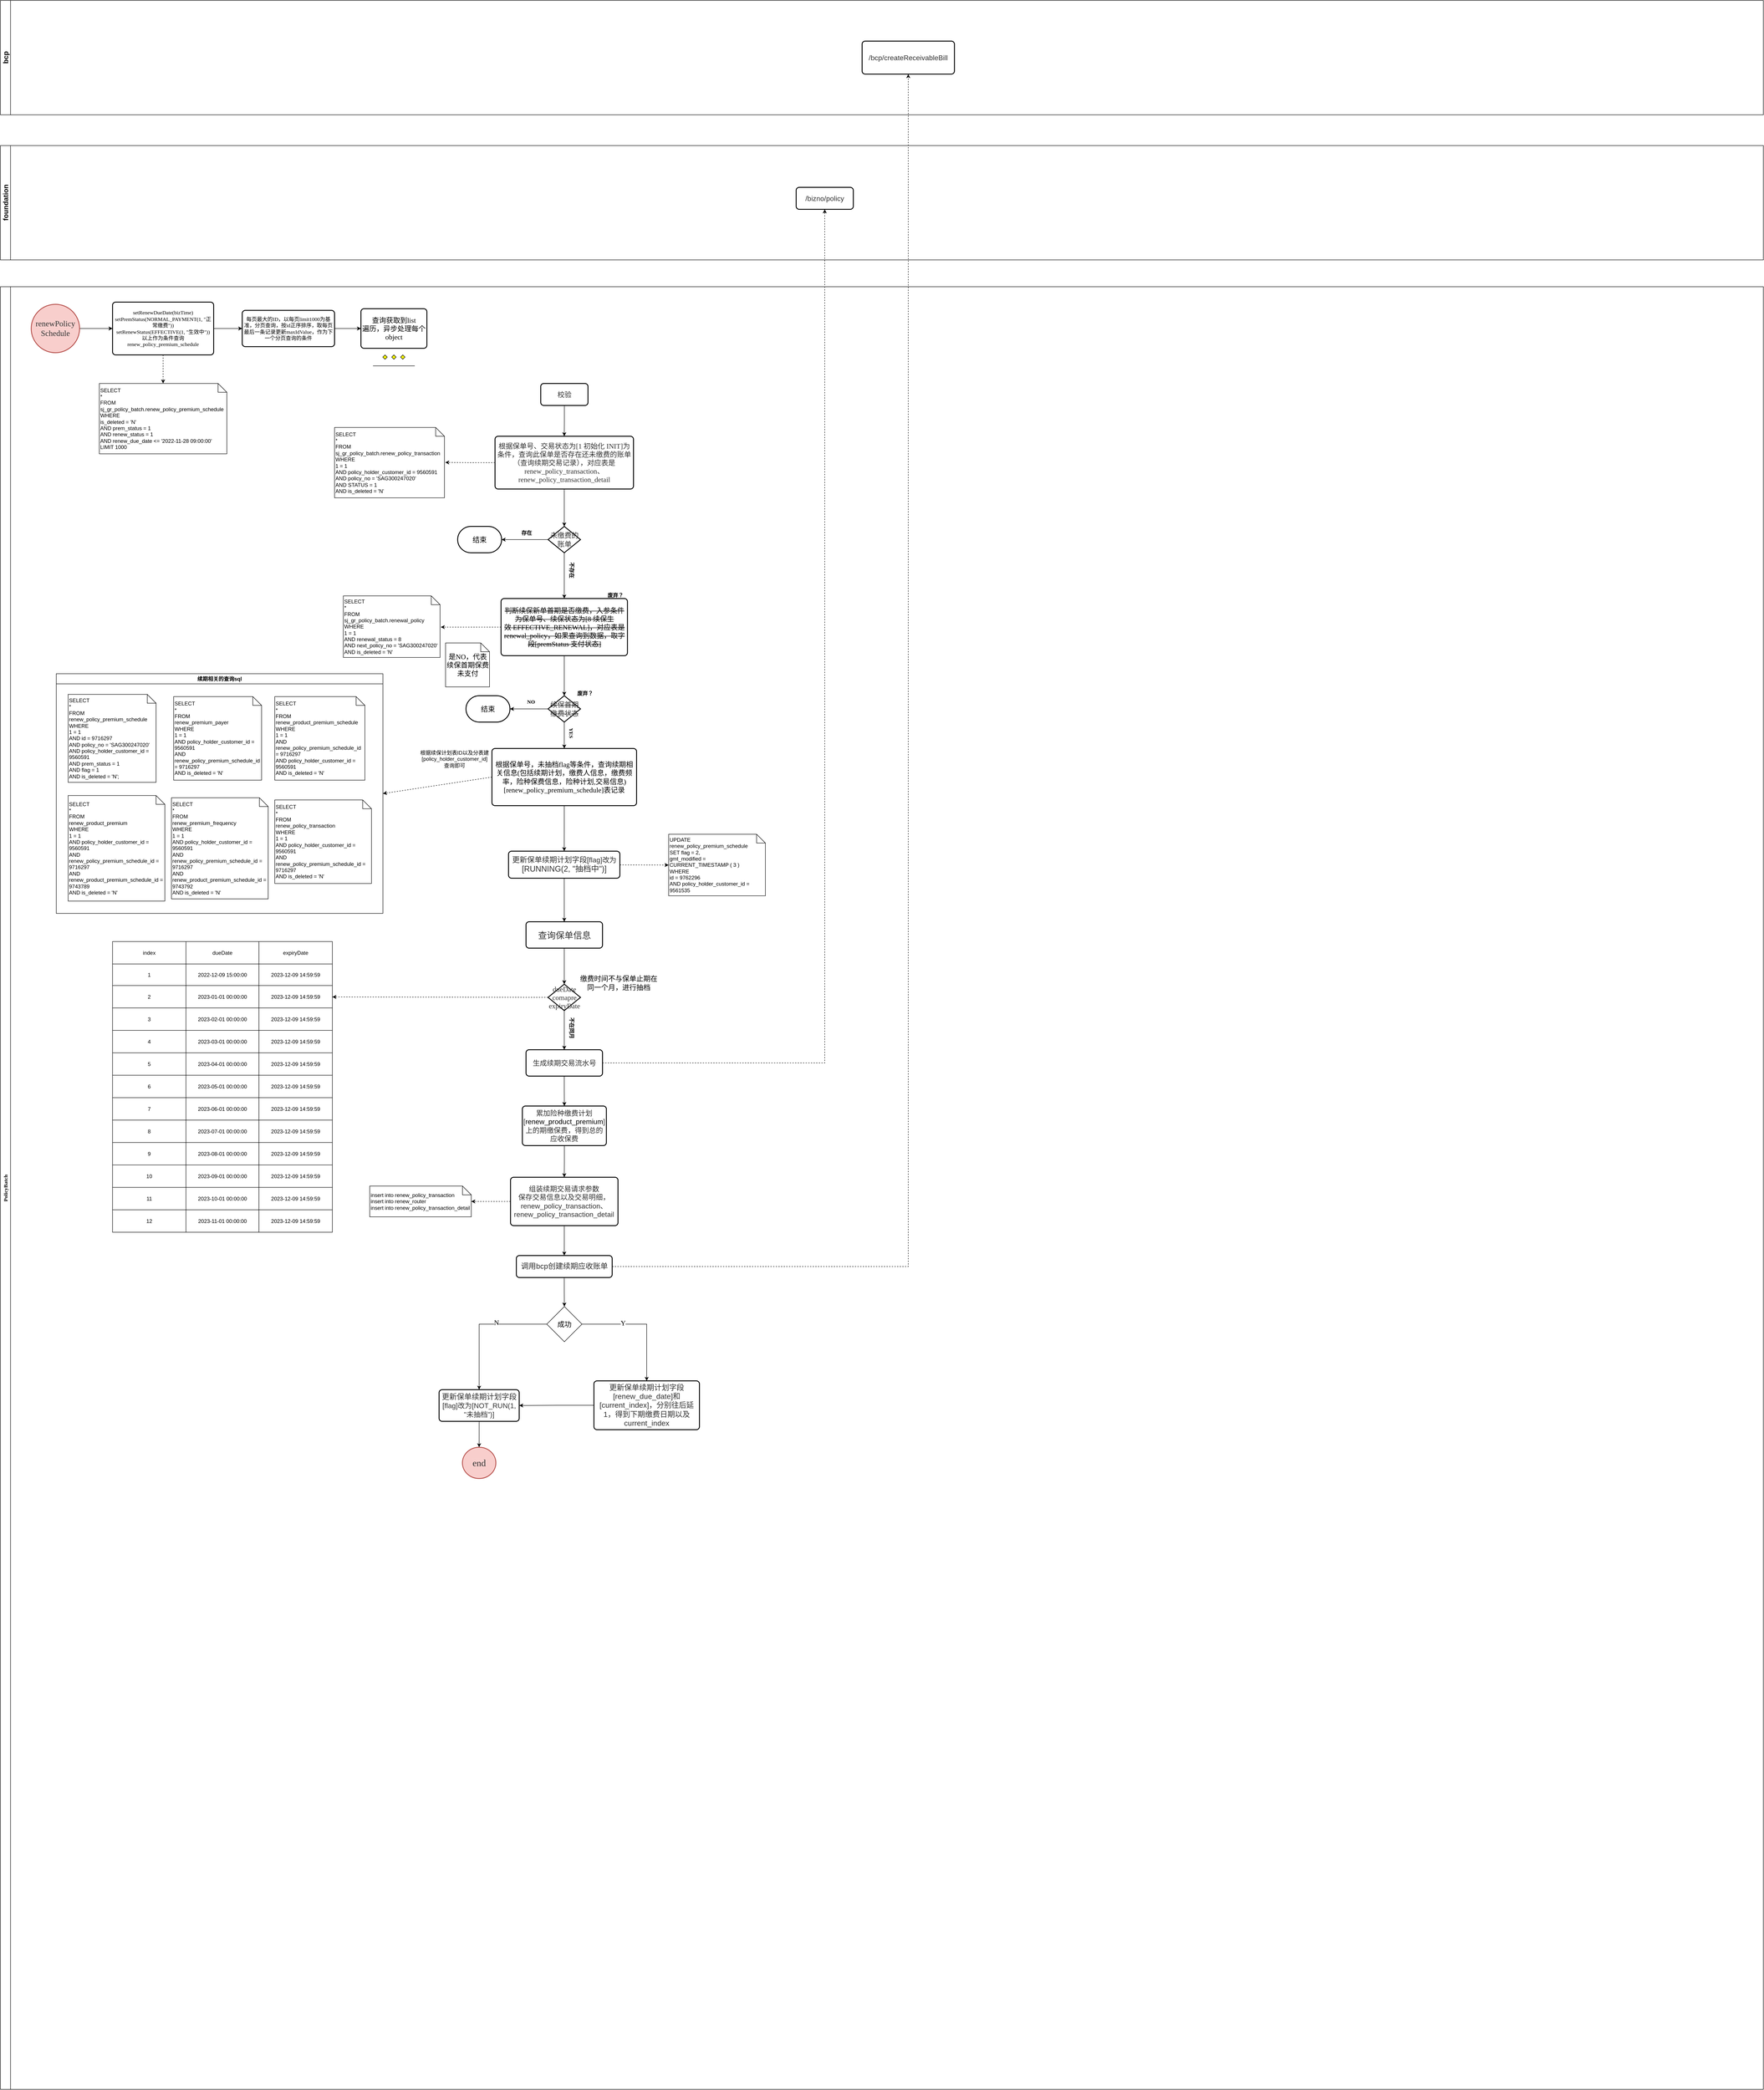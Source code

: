 <mxfile version="20.5.3" type="embed"><diagram name="Page-1" id="c7558073-3199-34d8-9f00-42111426c3f3"><mxGraphModel dx="1033" dy="862" grid="1" gridSize="10" guides="1" tooltips="1" connect="1" arrows="1" fold="1" page="1" pageScale="1" pageWidth="826" pageHeight="1169" background="none" math="0" shadow="0"><root><mxCell id="0"/><mxCell id="1" parent="0"/><UserObject label="PolicyBatch" id="98"><mxCell style="swimlane;horizontal=0;whiteSpace=wrap;html=1;fontFamily=Lucida Console;verticalAlign=middle;" parent="1" vertex="1"><mxGeometry x="10" y="761" width="4010" height="4099" as="geometry"/></mxCell></UserObject><mxCell id="107" style="edgeStyle=orthogonalEdgeStyle;rounded=0;orthogonalLoop=1;jettySize=auto;html=1;exitX=1;exitY=0.5;exitDx=0;exitDy=0;exitPerimeter=0;fontFamily=Lucida Console;" parent="98" source="103" target="104" edge="1"><mxGeometry relative="1" as="geometry"/></mxCell><mxCell id="103" value="&lt;span style=&quot;color: rgb(50, 50, 50); font-size: 18px; background-color: rgba(255, 255, 255, 0.01);&quot;&gt;renewPolicy&lt;br&gt;Schedule&lt;/span&gt;" style="strokeWidth=2;html=1;shape=mxgraph.flowchart.start_2;whiteSpace=wrap;fillColor=#f8cecc;strokeColor=#b85450;fontFamily=Lucida Console;" parent="98" vertex="1"><mxGeometry x="70" y="40" width="110" height="110" as="geometry"/></mxCell><mxCell id="109" style="edgeStyle=orthogonalEdgeStyle;rounded=0;orthogonalLoop=1;jettySize=auto;html=1;exitX=1;exitY=0.5;exitDx=0;exitDy=0;entryX=0;entryY=0.5;entryDx=0;entryDy=0;fontFamily=Lucida Console;" parent="98" source="104" target="108" edge="1"><mxGeometry relative="1" as="geometry"/></mxCell><mxCell id="133" style="edgeStyle=orthogonalEdgeStyle;rounded=0;orthogonalLoop=1;jettySize=auto;html=1;exitX=0.5;exitY=1;exitDx=0;exitDy=0;entryX=0.5;entryY=0;entryDx=0;entryDy=0;entryPerimeter=0;dashed=1;" parent="98" source="104" target="131" edge="1"><mxGeometry relative="1" as="geometry"/></mxCell><mxCell id="104" value="&lt;div class=&quot;mind-clipboard&quot;&gt;setRenewDueDate(bizTime)&lt;div&gt;setPremStatus(NORMAL_PAYMENT(1, &quot;正常缴费&quot;))&lt;br&gt;&lt;/div&gt;&lt;div&gt;setRenewStatus(EFFECTIVE(1, &quot;生效中&quot;))&lt;br&gt;&lt;/div&gt;&lt;div&gt;以上作为条件查询&lt;/div&gt;&lt;div&gt;renew_policy_premium_schedule&lt;/div&gt;&lt;/div&gt;" style="rounded=1;whiteSpace=wrap;html=1;absoluteArcSize=1;arcSize=14;strokeWidth=2;fontFamily=Lucida Console;" parent="98" vertex="1"><mxGeometry x="255" y="35" width="230" height="120" as="geometry"/></mxCell><mxCell id="111" style="edgeStyle=orthogonalEdgeStyle;rounded=0;orthogonalLoop=1;jettySize=auto;html=1;exitX=1;exitY=0.5;exitDx=0;exitDy=0;entryX=0;entryY=0.5;entryDx=0;entryDy=0;fontFamily=Lucida Console;" parent="98" source="108" target="110" edge="1"><mxGeometry relative="1" as="geometry"/></mxCell><mxCell id="108" value="&lt;div class=&quot;mind-clipboard&quot;&gt;&lt;div class=&quot;mind-clipboard&quot;&gt;每页最大的ID，以每页limit1000为基准，分页查询，按id正序排序，取每页最后一条记录更新maxIdValue，作为下一个分页查询的条件&lt;br&gt;&lt;/div&gt;&lt;/div&gt;" style="rounded=1;whiteSpace=wrap;html=1;absoluteArcSize=1;arcSize=14;strokeWidth=2;fontFamily=Lucida Console;" parent="98" vertex="1"><mxGeometry x="550" y="53.75" width="210" height="82.5" as="geometry"/></mxCell><mxCell id="110" value="&lt;div class=&quot;mind-clipboard&quot; style=&quot;font-size: 16px;&quot;&gt;查询获取到list&lt;div style=&quot;font-size: 16px;&quot;&gt;遍历，异步处理每个object&lt;/div&gt;&lt;/div&gt;" style="rounded=1;whiteSpace=wrap;html=1;absoluteArcSize=1;arcSize=14;strokeWidth=2;fontFamily=Lucida Console;fontSize=16;" parent="98" vertex="1"><mxGeometry x="820" y="50" width="150" height="90" as="geometry"/></mxCell><mxCell id="112" value="" style="verticalLabelPosition=bottom;verticalAlign=top;html=1;shape=mxgraph.flowchart.parallel_mode;pointerEvents=1;fontFamily=Lucida Console;" parent="98" vertex="1"><mxGeometry x="847.5" y="140" width="95" height="40" as="geometry"/></mxCell><mxCell id="233" style="edgeStyle=orthogonalEdgeStyle;rounded=0;orthogonalLoop=1;jettySize=auto;html=1;" parent="98" source="114" target="115" edge="1"><mxGeometry relative="1" as="geometry"/></mxCell><mxCell id="114" value="&lt;font color=&quot;#323232&quot;&gt;&lt;span style=&quot;font-size: 16px; background-color: rgba(255, 255, 255, 0.01);&quot;&gt;校验&lt;/span&gt;&lt;/font&gt;" style="rounded=1;whiteSpace=wrap;html=1;absoluteArcSize=1;arcSize=14;strokeWidth=2;fontFamily=Lucida Console;" parent="98" vertex="1"><mxGeometry x="1229" y="220" width="107.5" height="50" as="geometry"/></mxCell><mxCell id="122" style="edgeStyle=orthogonalEdgeStyle;rounded=0;orthogonalLoop=1;jettySize=auto;html=1;exitX=0.5;exitY=1;exitDx=0;exitDy=0;entryX=0.5;entryY=0;entryDx=0;entryDy=0;entryPerimeter=0;fontFamily=Lucida Console;" parent="98" source="115" target="117" edge="1"><mxGeometry relative="1" as="geometry"/></mxCell><mxCell id="136" style="edgeStyle=orthogonalEdgeStyle;rounded=0;orthogonalLoop=1;jettySize=auto;html=1;dashed=1;entryX=1.007;entryY=0.497;entryDx=0;entryDy=0;entryPerimeter=0;" parent="98" source="115" target="134" edge="1"><mxGeometry relative="1" as="geometry"><mxPoint x="1020" y="400" as="targetPoint"/></mxGeometry></mxCell><mxCell id="115" value="&lt;span style=&quot;color: rgb(50, 50, 50); font-size: 16px; background-color: rgba(255, 255, 255, 0.01);&quot;&gt;根据保单号、交易状态为[1 初始化 INIT]为&lt;/span&gt;&lt;span style=&quot;color: rgb(50, 50, 50); font-size: 16px; background-color: rgba(255, 255, 255, 0.01);&quot;&gt;条件&lt;/span&gt;&lt;span style=&quot;color: rgb(50, 50, 50); font-size: 16px; background-color: rgba(255, 255, 255, 0.01);&quot;&gt;，查询此保单是否存在还未缴费的账单（查询续期交易记录），对应表是renew_policy_transaction、renew_policy_transaction_detail&lt;/span&gt;" style="rounded=1;whiteSpace=wrap;html=1;absoluteArcSize=1;arcSize=14;strokeWidth=2;fontFamily=Lucida Console;" parent="98" vertex="1"><mxGeometry x="1125" y="340" width="315" height="120" as="geometry"/></mxCell><object label="" placeholders="1" id="125"><mxCell style="edgeStyle=orthogonalEdgeStyle;rounded=0;orthogonalLoop=1;jettySize=auto;html=1;entryX=1;entryY=0.5;entryDx=0;entryDy=0;entryPerimeter=0;fontFamily=Lucida Console;" parent="98" source="117" target="124" edge="1"><mxGeometry relative="1" as="geometry"/></mxCell></object><mxCell id="129" style="edgeStyle=orthogonalEdgeStyle;rounded=0;orthogonalLoop=1;jettySize=auto;html=1;exitX=0.5;exitY=1;exitDx=0;exitDy=0;exitPerimeter=0;entryX=0.5;entryY=0;entryDx=0;entryDy=0;" parent="98" source="117" target="127" edge="1"><mxGeometry relative="1" as="geometry"/></mxCell><mxCell id="117" value="&lt;span style=&quot;color: rgb(50, 50, 50); font-size: 16px; background-color: rgba(255, 255, 255, 0.01);&quot;&gt;未缴费的账单&lt;/span&gt;" style="strokeWidth=2;html=1;shape=mxgraph.flowchart.decision;whiteSpace=wrap;fontFamily=Lucida Console;" parent="98" vertex="1"><mxGeometry x="1245.63" y="545" width="73.75" height="60" as="geometry"/></mxCell><mxCell id="124" value="&lt;font style=&quot;font-size: 16px;&quot;&gt;结束&lt;/font&gt;" style="strokeWidth=2;html=1;shape=mxgraph.flowchart.terminator;whiteSpace=wrap;fontFamily=Lucida Console;" parent="98" vertex="1"><mxGeometry x="1040" y="545" width="100" height="60" as="geometry"/></mxCell><mxCell id="126" value="存在" style="text;html=1;strokeColor=none;fillColor=none;align=center;verticalAlign=middle;whiteSpace=wrap;rounded=0;fontFamily=Lucida Console;fontStyle=1" parent="98" vertex="1"><mxGeometry x="1167" y="545" width="60" height="30" as="geometry"/></mxCell><mxCell id="138" style="edgeStyle=orthogonalEdgeStyle;rounded=0;orthogonalLoop=1;jettySize=auto;html=1;entryX=1.007;entryY=0.507;entryDx=0;entryDy=0;entryPerimeter=0;dashed=1;" parent="98" source="127" target="137" edge="1"><mxGeometry relative="1" as="geometry"/></mxCell><mxCell id="140" style="edgeStyle=orthogonalEdgeStyle;rounded=0;orthogonalLoop=1;jettySize=auto;html=1;exitX=0.5;exitY=1;exitDx=0;exitDy=0;entryX=0.5;entryY=0;entryDx=0;entryDy=0;entryPerimeter=0;" parent="98" source="127" target="139" edge="1"><mxGeometry relative="1" as="geometry"/></mxCell><mxCell id="127" value="&lt;div style=&quot;font-size: 16px;&quot; class=&quot;mind-clipboard&quot;&gt;&lt;strike&gt;判断续保新单首期是否缴费，入参条件为保单号、续保状态为[8 续保生效&lt;span style=&quot;font-size: inherit;&quot;&gt;&amp;nbsp;EFFECTIVE_RENEWAL]，对应表是&lt;/span&gt;renewal_policy，如果查询到数据，取字段[premStatus 支付状态]&lt;/strike&gt;&lt;/div&gt;" style="rounded=1;whiteSpace=wrap;html=1;absoluteArcSize=1;arcSize=14;strokeWidth=2;fontFamily=Lucida Console;" parent="98" vertex="1"><mxGeometry x="1138.75" y="709" width="287.5" height="130" as="geometry"/></mxCell><mxCell id="130" value="不存在" style="text;html=1;strokeColor=none;fillColor=none;align=center;verticalAlign=middle;whiteSpace=wrap;rounded=0;fontFamily=Lucida Console;rotation=90;fontStyle=1" parent="98" vertex="1"><mxGeometry x="1269" y="630" width="60" height="30" as="geometry"/></mxCell><mxCell id="131" value="&lt;div&gt;SELECT&lt;/div&gt;&lt;div&gt;&lt;span style=&quot;&quot;&gt;&#9;&lt;/span&gt;*&amp;nbsp;&lt;/div&gt;&lt;div&gt;FROM&lt;/div&gt;&lt;div&gt;&lt;span style=&quot;&quot;&gt;&#9;&lt;/span&gt;sj_gr_policy_batch.renew_policy_premium_schedule&amp;nbsp;&lt;/div&gt;&lt;div&gt;WHERE&lt;/div&gt;&lt;div&gt;&lt;span style=&quot;&quot;&gt;&#9;&lt;/span&gt;is_deleted = 'N'&amp;nbsp;&lt;/div&gt;&lt;div&gt;&lt;span style=&quot;&quot;&gt;&#9;&lt;/span&gt;AND prem_status = 1&amp;nbsp;&lt;/div&gt;&lt;div&gt;&lt;span style=&quot;&quot;&gt;&#9;&lt;/span&gt;AND renew_status = 1&amp;nbsp;&lt;/div&gt;&lt;div&gt;&lt;span style=&quot;&quot;&gt;&#9;&lt;/span&gt;AND renew_due_date &amp;lt;= '2022-11-28 09:00:00'&amp;nbsp;&lt;/div&gt;&lt;div&gt;&lt;span style=&quot;&quot;&gt;&#9;&lt;/span&gt;LIMIT 1000&lt;/div&gt;" style="shape=note;size=20;whiteSpace=wrap;html=1;align=left;verticalAlign=middle;" parent="98" vertex="1"><mxGeometry x="225" y="220" width="290" height="160" as="geometry"/></mxCell><mxCell id="134" value="&lt;div&gt;SELECT&lt;/div&gt;&lt;div&gt;&lt;span style=&quot;&quot;&gt;&#9;&lt;/span&gt;*&amp;nbsp;&lt;/div&gt;&lt;div&gt;FROM&lt;/div&gt;&lt;div&gt;&lt;span style=&quot;&quot;&gt;&#9;&lt;/span&gt;sj_gr_policy_batch.renew_policy_transaction&amp;nbsp;&lt;/div&gt;&lt;div&gt;WHERE&lt;/div&gt;&lt;div&gt;&lt;span style=&quot;&quot;&gt;&#9;&lt;/span&gt;1 = 1&amp;nbsp;&lt;/div&gt;&lt;div&gt;&lt;span style=&quot;&quot;&gt;&#9;&lt;/span&gt;AND policy_holder_customer_id = 9560591&amp;nbsp;&lt;/div&gt;&lt;div&gt;&lt;span style=&quot;&quot;&gt;&#9;&lt;/span&gt;AND policy_no = 'SAG300247020'&amp;nbsp;&lt;/div&gt;&lt;div&gt;&lt;span style=&quot;&quot;&gt;&#9;&lt;/span&gt;AND STATUS = 1&amp;nbsp;&lt;/div&gt;&lt;div&gt;&lt;span style=&quot;&quot;&gt;&#9;&lt;/span&gt;AND is_deleted = 'N'&lt;/div&gt;" style="shape=note;size=20;whiteSpace=wrap;html=1;align=left;verticalAlign=middle;" parent="98" vertex="1"><mxGeometry x="760" y="320" width="250" height="160" as="geometry"/></mxCell><mxCell id="137" value="&lt;div&gt;SELECT&lt;/div&gt;&lt;div&gt;&lt;span style=&quot;&quot;&gt;&#9;&lt;/span&gt;*&amp;nbsp;&lt;/div&gt;&lt;div&gt;FROM&lt;/div&gt;&lt;div&gt;&lt;span style=&quot;&quot;&gt;&#9;&lt;/span&gt;sj_gr_policy_batch.renewal_policy&amp;nbsp;&lt;/div&gt;&lt;div&gt;WHERE&lt;/div&gt;&lt;div&gt;&lt;span style=&quot;&quot;&gt;&#9;&lt;/span&gt;1 = 1&amp;nbsp;&lt;/div&gt;&lt;div&gt;&lt;span style=&quot;&quot;&gt;&#9;&lt;/span&gt;AND renewal_status = 8&amp;nbsp;&lt;/div&gt;&lt;div&gt;&lt;span style=&quot;&quot;&gt;&#9;&lt;/span&gt;AND next_policy_no = 'SAG300247020'&amp;nbsp;&lt;/div&gt;&lt;div&gt;&lt;span style=&quot;&quot;&gt;&#9;&lt;/span&gt;AND is_deleted = 'N'&lt;/div&gt;" style="shape=note;size=20;whiteSpace=wrap;html=1;align=left;verticalAlign=middle;" parent="98" vertex="1"><mxGeometry x="780" y="703" width="220" height="140" as="geometry"/></mxCell><mxCell id="142" style="edgeStyle=orthogonalEdgeStyle;rounded=0;orthogonalLoop=1;jettySize=auto;html=1;exitX=0;exitY=0.5;exitDx=0;exitDy=0;exitPerimeter=0;entryX=1;entryY=0.5;entryDx=0;entryDy=0;entryPerimeter=0;" parent="98" source="139" target="141" edge="1"><mxGeometry relative="1" as="geometry"/></mxCell><mxCell id="147" style="edgeStyle=orthogonalEdgeStyle;rounded=0;orthogonalLoop=1;jettySize=auto;html=1;fontSize=16;" parent="98" source="139" target="146" edge="1"><mxGeometry relative="1" as="geometry"/></mxCell><mxCell id="139" value="&lt;span style=&quot;color: rgb(50, 50, 50); font-size: 16px; background-color: rgba(255, 255, 255, 0.01);&quot;&gt;&lt;strike&gt;续保首期缴费状态&lt;/strike&gt;&lt;/span&gt;" style="strokeWidth=2;html=1;shape=mxgraph.flowchart.decision;whiteSpace=wrap;fontFamily=Lucida Console;" parent="98" vertex="1"><mxGeometry x="1245.62" y="930" width="73.75" height="60" as="geometry"/></mxCell><mxCell id="141" value="结束" style="strokeWidth=2;html=1;shape=mxgraph.flowchart.terminator;whiteSpace=wrap;fontFamily=Lucida Console;fontSize=16;" parent="98" vertex="1"><mxGeometry x="1059" y="930" width="100" height="60" as="geometry"/></mxCell><mxCell id="143" value="NO" style="text;html=1;strokeColor=none;fillColor=none;align=center;verticalAlign=middle;whiteSpace=wrap;rounded=0;fontFamily=Lucida Console;fontStyle=1" parent="98" vertex="1"><mxGeometry x="1177" y="929" width="60" height="30" as="geometry"/></mxCell><mxCell id="145" value="&lt;span style=&quot;font-family: &amp;quot;Lucida Console&amp;quot;;&quot;&gt;是NO，代表续保首期保费未支付&lt;/span&gt;" style="shape=note;size=20;whiteSpace=wrap;html=1;fontSize=16;" parent="98" vertex="1"><mxGeometry x="1012.5" y="810" width="100" height="100" as="geometry"/></mxCell><mxCell id="150" style="edgeStyle=orthogonalEdgeStyle;rounded=0;orthogonalLoop=1;jettySize=auto;html=1;entryX=0.5;entryY=0;entryDx=0;entryDy=0;fontSize=16;" parent="98" source="146" target="149" edge="1"><mxGeometry relative="1" as="geometry"/></mxCell><mxCell id="203" style="edgeStyle=none;rounded=0;orthogonalLoop=1;jettySize=auto;html=1;entryX=1;entryY=0.5;entryDx=0;entryDy=0;dashed=1;exitX=0;exitY=0.5;exitDx=0;exitDy=0;" parent="98" source="146" target="201" edge="1"><mxGeometry relative="1" as="geometry"/></mxCell><mxCell id="146" value="&lt;div style=&quot;font-size: 16px;&quot; class=&quot;mind-clipboard&quot;&gt;&lt;div class=&quot;mind-clipboard&quot;&gt;根据保单号，未抽档flag等条件，查询续期相关信息(包括续期计划，缴费人信息，缴费频率，险种保费信息，险种计划,交易信息)[renew_policy_premium_schedule]表记录&lt;/div&gt;&lt;/div&gt;" style="rounded=1;whiteSpace=wrap;html=1;absoluteArcSize=1;arcSize=14;strokeWidth=2;fontFamily=Lucida Console;" parent="98" vertex="1"><mxGeometry x="1118.01" y="1050" width="328.99" height="130" as="geometry"/></mxCell><mxCell id="148" value="YES" style="text;html=1;strokeColor=none;fillColor=none;align=center;verticalAlign=middle;whiteSpace=wrap;rounded=0;fontFamily=Lucida Console;rotation=90;fontStyle=1" parent="98" vertex="1"><mxGeometry x="1268" y="1000" width="60" height="30" as="geometry"/></mxCell><mxCell id="205" style="edgeStyle=none;rounded=0;orthogonalLoop=1;jettySize=auto;html=1;entryX=0;entryY=0.5;entryDx=0;entryDy=0;entryPerimeter=0;dashed=1;" parent="98" source="149" target="204" edge="1"><mxGeometry relative="1" as="geometry"/></mxCell><mxCell id="207" style="edgeStyle=none;rounded=0;orthogonalLoop=1;jettySize=auto;html=1;entryX=0.5;entryY=0;entryDx=0;entryDy=0;" parent="98" source="149" target="206" edge="1"><mxGeometry relative="1" as="geometry"/></mxCell><mxCell id="149" value="&lt;div style=&quot;&quot; class=&quot;mind-clipboard&quot;&gt;&lt;div style=&quot;&quot; class=&quot;mind-clipboard&quot;&gt;&lt;div style=&quot;&quot;&gt;&lt;span style=&quot;background-color: rgba(255, 255, 255, 0.01);&quot;&gt;&lt;font face=&quot;Arial&quot; color=&quot;#323232&quot;&gt;&lt;span style=&quot;font-size: 17px;&quot;&gt;更新保单续期计划字段[&lt;/span&gt;&lt;/font&gt;&lt;/span&gt;&lt;span style=&quot;font-size: 16px; color: rgb(50, 50, 50); font-family: Arial; background-color: rgba(255, 255, 255, 0.01);&quot;&gt;flag]改为&lt;/span&gt;&lt;span style=&quot;background-color: initial; font-size: 18px;&quot;&gt;&lt;font face=&quot;Arial&quot; color=&quot;#323232&quot;&gt;[&lt;/font&gt;&lt;/span&gt;&lt;span style=&quot;background-color: initial; font-size: 18px;&quot;&gt;&lt;font face=&quot;Arial&quot; color=&quot;#323232&quot;&gt;RUNNING(2, &quot;抽档中&quot;)&lt;/font&gt;&lt;/span&gt;&lt;span style=&quot;color: rgb(50, 50, 50); font-family: Arial; background-color: initial; font-size: 18px;&quot;&gt;]&lt;/span&gt;&lt;/div&gt;&lt;/div&gt;&lt;/div&gt;" style="rounded=1;whiteSpace=wrap;html=1;absoluteArcSize=1;arcSize=14;strokeWidth=2;fontFamily=Lucida Console;" parent="98" vertex="1"><mxGeometry x="1155.75" y="1283.5" width="253.25" height="61.5" as="geometry"/></mxCell><mxCell id="151" value="&lt;div style=&quot;font-size: 12px;&quot;&gt;&lt;font style=&quot;font-size: 12px;&quot;&gt;SELECT&lt;/font&gt;&lt;/div&gt;&lt;div style=&quot;font-size: 12px;&quot;&gt;&lt;font style=&quot;font-size: 12px;&quot;&gt;&lt;span style=&quot;font-size: 12px;&quot;&gt;&#9;&lt;/span&gt;*&amp;nbsp;&lt;/font&gt;&lt;/div&gt;&lt;div style=&quot;font-size: 12px;&quot;&gt;&lt;font style=&quot;font-size: 12px;&quot;&gt;FROM&lt;/font&gt;&lt;/div&gt;&lt;div style=&quot;font-size: 12px;&quot;&gt;&lt;font style=&quot;font-size: 12px;&quot;&gt;&lt;span style=&quot;font-size: 12px;&quot;&gt;&#9;&lt;/span&gt;renew_policy_premium_schedule&amp;nbsp;&lt;/font&gt;&lt;/div&gt;&lt;div style=&quot;font-size: 12px;&quot;&gt;&lt;font style=&quot;font-size: 12px;&quot;&gt;WHERE&lt;/font&gt;&lt;/div&gt;&lt;div style=&quot;font-size: 12px;&quot;&gt;&lt;font style=&quot;font-size: 12px;&quot;&gt;&lt;span style=&quot;font-size: 12px;&quot;&gt;&#9;&lt;/span&gt;1 = 1&amp;nbsp;&lt;/font&gt;&lt;/div&gt;&lt;div style=&quot;font-size: 12px;&quot;&gt;&lt;font style=&quot;font-size: 12px;&quot;&gt;&lt;span style=&quot;font-size: 12px;&quot;&gt;&#9;&lt;/span&gt;AND id = 9716297&amp;nbsp;&lt;/font&gt;&lt;/div&gt;&lt;div style=&quot;font-size: 12px;&quot;&gt;&lt;font style=&quot;font-size: 12px;&quot;&gt;&lt;span style=&quot;font-size: 12px;&quot;&gt;&#9;&lt;/span&gt;AND policy_no = 'SAG300247020'&amp;nbsp;&lt;/font&gt;&lt;/div&gt;&lt;div style=&quot;font-size: 12px;&quot;&gt;&lt;font style=&quot;font-size: 12px;&quot;&gt;&lt;span style=&quot;font-size: 12px;&quot;&gt;&#9;&lt;/span&gt;AND policy_holder_customer_id = 9560591&amp;nbsp;&lt;/font&gt;&lt;/div&gt;&lt;div style=&quot;font-size: 12px;&quot;&gt;&lt;font style=&quot;font-size: 12px;&quot;&gt;&lt;span style=&quot;font-size: 12px;&quot;&gt;&#9;&lt;/span&gt;AND prem_status = 1&amp;nbsp;&lt;/font&gt;&lt;/div&gt;&lt;div style=&quot;font-size: 12px;&quot;&gt;&lt;font style=&quot;font-size: 12px;&quot;&gt;&lt;span style=&quot;font-size: 12px;&quot;&gt;&#9;&lt;/span&gt;AND flag = 1&amp;nbsp;&lt;/font&gt;&lt;/div&gt;&lt;div style=&quot;font-size: 12px;&quot;&gt;&lt;font style=&quot;font-size: 12px;&quot;&gt;&#9;AND is_deleted = 'N';&lt;/font&gt;&lt;/div&gt;" style="shape=note;size=20;whiteSpace=wrap;html=1;fontSize=12;align=left;" parent="98" vertex="1"><mxGeometry x="154" y="927" width="200" height="200" as="geometry"/></mxCell><mxCell id="190" value="&lt;div style=&quot;font-size: 12px;&quot;&gt;&lt;div&gt;SELECT&lt;/div&gt;&lt;div&gt;&lt;span style=&quot;&quot;&gt;&#9;&lt;/span&gt;*&amp;nbsp;&lt;/div&gt;&lt;div&gt;FROM&lt;/div&gt;&lt;div&gt;&lt;span style=&quot;&quot;&gt;&#9;&lt;/span&gt;renew_premium_payer&amp;nbsp;&lt;/div&gt;&lt;div&gt;WHERE&lt;/div&gt;&lt;div&gt;&lt;span style=&quot;&quot;&gt;&#9;&lt;/span&gt;1 = 1&amp;nbsp;&lt;/div&gt;&lt;div&gt;&lt;span style=&quot;&quot;&gt;&#9;&lt;/span&gt;AND policy_holder_customer_id = 9560591&amp;nbsp;&lt;/div&gt;&lt;div&gt;&lt;span style=&quot;&quot;&gt;&#9;&lt;/span&gt;AND renew_policy_premium_schedule_id = 9716297&amp;nbsp;&lt;/div&gt;&lt;div&gt;&lt;span style=&quot;&quot;&gt;&#9;&lt;/span&gt;AND is_deleted = 'N'&lt;/div&gt;&lt;/div&gt;" style="shape=note;size=20;whiteSpace=wrap;html=1;fontSize=12;align=left;" parent="98" vertex="1"><mxGeometry x="394" y="932" width="200" height="190" as="geometry"/></mxCell><mxCell id="191" value="&lt;div style=&quot;font-size: 12px;&quot;&gt;&lt;div&gt;SELECT&lt;/div&gt;&lt;div&gt;&lt;span style=&quot;&quot;&gt;&#9;&lt;/span&gt;*&amp;nbsp;&lt;/div&gt;&lt;div&gt;FROM&lt;/div&gt;&lt;div&gt;&lt;span style=&quot;&quot;&gt;&#9;&lt;/span&gt;renew_product_premium_schedule&amp;nbsp;&lt;/div&gt;&lt;div&gt;WHERE&lt;/div&gt;&lt;div&gt;&lt;span style=&quot;&quot;&gt;&#9;&lt;/span&gt;1 = 1&amp;nbsp;&lt;/div&gt;&lt;div&gt;&lt;span style=&quot;&quot;&gt;&#9;&lt;/span&gt;AND renew_policy_premium_schedule_id = 9716297&amp;nbsp;&lt;/div&gt;&lt;div&gt;&lt;span style=&quot;&quot;&gt;&#9;&lt;/span&gt;AND policy_holder_customer_id = 9560591&amp;nbsp;&lt;/div&gt;&lt;div&gt;&lt;span style=&quot;&quot;&gt;&#9;&lt;/span&gt;AND is_deleted = 'N'&lt;/div&gt;&lt;/div&gt;" style="shape=note;size=20;whiteSpace=wrap;html=1;fontSize=12;align=left;" parent="98" vertex="1"><mxGeometry x="624" y="932" width="205" height="190" as="geometry"/></mxCell><mxCell id="192" value="&lt;div style=&quot;font-size: 12px;&quot;&gt;&lt;div&gt;SELECT&lt;/div&gt;&lt;div&gt;&lt;span style=&quot;&quot;&gt;&#9;&lt;/span&gt;*&amp;nbsp;&lt;/div&gt;&lt;div&gt;FROM&lt;/div&gt;&lt;div&gt;&lt;span style=&quot;&quot;&gt;&#9;&lt;/span&gt;renew_product_premium&amp;nbsp;&lt;/div&gt;&lt;div&gt;WHERE&lt;/div&gt;&lt;div&gt;&lt;span style=&quot;&quot;&gt;&#9;&lt;/span&gt;1 = 1&amp;nbsp;&lt;/div&gt;&lt;div&gt;&lt;span style=&quot;&quot;&gt;&#9;&lt;/span&gt;AND policy_holder_customer_id = 9560591&amp;nbsp;&lt;/div&gt;&lt;div&gt;&lt;span style=&quot;&quot;&gt;&#9;&lt;/span&gt;AND renew_policy_premium_schedule_id = 9716297&amp;nbsp;&lt;/div&gt;&lt;div&gt;&lt;span style=&quot;&quot;&gt;&#9;&lt;/span&gt;AND renew_product_premium_schedule_id = 9743789&amp;nbsp;&lt;/div&gt;&lt;div&gt;&lt;span style=&quot;&quot;&gt;&#9;&lt;/span&gt;AND is_deleted = 'N'&lt;/div&gt;&lt;/div&gt;" style="shape=note;size=20;whiteSpace=wrap;html=1;fontSize=12;align=left;" parent="98" vertex="1"><mxGeometry x="154" y="1157" width="220" height="240" as="geometry"/></mxCell><mxCell id="193" value="&lt;div style=&quot;font-size: 12px;&quot;&gt;&lt;div&gt;SELECT&lt;/div&gt;&lt;div&gt;&lt;span style=&quot;&quot;&gt;&#9;&lt;/span&gt;*&amp;nbsp;&lt;/div&gt;&lt;div&gt;FROM&lt;/div&gt;&lt;div&gt;&lt;span style=&quot;&quot;&gt;&#9;&lt;/span&gt;renew_premium_frequency&amp;nbsp;&lt;/div&gt;&lt;div&gt;WHERE&lt;/div&gt;&lt;div&gt;&lt;span style=&quot;&quot;&gt;&#9;&lt;/span&gt;1 = 1&amp;nbsp;&lt;/div&gt;&lt;div&gt;&lt;span style=&quot;&quot;&gt;&#9;&lt;/span&gt;AND policy_holder_customer_id = 9560591&amp;nbsp;&lt;/div&gt;&lt;div&gt;&lt;span style=&quot;&quot;&gt;&#9;&lt;/span&gt;AND renew_policy_premium_schedule_id = 9716297&amp;nbsp;&lt;/div&gt;&lt;div&gt;&lt;span style=&quot;&quot;&gt;&#9;&lt;/span&gt;AND renew_product_premium_schedule_id = 9743792&amp;nbsp;&lt;/div&gt;&lt;div&gt;&lt;span style=&quot;&quot;&gt;&#9;&lt;/span&gt;AND is_deleted = 'N'&lt;/div&gt;&lt;/div&gt;" style="shape=note;size=20;whiteSpace=wrap;html=1;fontSize=12;align=left;" parent="98" vertex="1"><mxGeometry x="389" y="1162" width="220" height="230" as="geometry"/></mxCell><mxCell id="194" value="&lt;div style=&quot;&quot;&gt;&lt;div style=&quot;&quot;&gt;SELECT&lt;/div&gt;&lt;div style=&quot;&quot;&gt;&lt;span style=&quot;&quot;&gt;&#9;&lt;/span&gt;*&amp;nbsp;&lt;/div&gt;&lt;div style=&quot;&quot;&gt;FROM&lt;/div&gt;&lt;div style=&quot;&quot;&gt;&lt;span style=&quot;&quot;&gt;&#9;&lt;/span&gt;renew_policy_transaction&amp;nbsp;&lt;/div&gt;&lt;div style=&quot;&quot;&gt;WHERE&lt;/div&gt;&lt;div style=&quot;&quot;&gt;&lt;span style=&quot;&quot;&gt;&#9;&lt;/span&gt;1 = 1&amp;nbsp;&lt;/div&gt;&lt;div style=&quot;&quot;&gt;&lt;span style=&quot;&quot;&gt;&#9;&lt;/span&gt;AND policy_holder_customer_id = 9560591&amp;nbsp;&lt;/div&gt;&lt;div style=&quot;&quot;&gt;&lt;span style=&quot;&quot;&gt;&#9;&lt;/span&gt;AND renew_policy_premium_schedule_id = 9716297&amp;nbsp;&lt;/div&gt;&lt;div style=&quot;&quot;&gt;&lt;span style=&quot;&quot;&gt;&#9;&lt;/span&gt;AND is_deleted = 'N'&lt;/div&gt;&lt;/div&gt;" style="shape=note;size=20;whiteSpace=wrap;html=1;fontSize=12;align=left;" parent="98" vertex="1"><mxGeometry x="624" y="1167" width="220" height="190" as="geometry"/></mxCell><mxCell id="201" value="续期相关的查询sql" style="swimlane;whiteSpace=wrap;html=1;" parent="98" vertex="1"><mxGeometry x="127" y="880" width="743" height="545" as="geometry"/></mxCell><mxCell id="204" value="&lt;div&gt;UPDATE renew_policy_premium_schedule&amp;nbsp;&lt;/div&gt;&lt;div&gt;SET flag = 2,&lt;/div&gt;&lt;div&gt;gmt_modified = CURRENT_TIMESTAMP ( 3 )&amp;nbsp;&lt;/div&gt;&lt;div&gt;WHERE&lt;/div&gt;&lt;div&gt;&lt;span style=&quot;&quot;&gt;&#9;&lt;/span&gt;id = 9762296&amp;nbsp;&lt;/div&gt;&lt;div&gt;&lt;span style=&quot;&quot;&gt;&#9;&lt;/span&gt;AND policy_holder_customer_id = 9561535&lt;/div&gt;" style="shape=note;size=20;whiteSpace=wrap;html=1;align=left;verticalAlign=middle;" parent="98" vertex="1"><mxGeometry x="1520" y="1245" width="220" height="140" as="geometry"/></mxCell><mxCell id="209" style="edgeStyle=none;rounded=0;orthogonalLoop=1;jettySize=auto;html=1;entryX=0.5;entryY=0;entryDx=0;entryDy=0;entryPerimeter=0;" parent="98" source="206" target="208" edge="1"><mxGeometry relative="1" as="geometry"/></mxCell><mxCell id="206" value="&lt;div style=&quot;font-size: 16px;&quot; class=&quot;mind-clipboard&quot;&gt;&lt;div class=&quot;mind-clipboard&quot;&gt;&lt;div&gt;&lt;span style=&quot;color: rgb(50, 50, 50); font-family: Arial; font-size: 20px; background-color: rgba(255, 255, 255, 0.01);&quot;&gt;查询保单信息&lt;/span&gt;&lt;br&gt;&lt;/div&gt;&lt;/div&gt;&lt;/div&gt;" style="rounded=1;whiteSpace=wrap;html=1;absoluteArcSize=1;arcSize=14;strokeWidth=2;fontFamily=Lucida Console;" parent="98" vertex="1"><mxGeometry x="1195.51" y="1444" width="173.99" height="60" as="geometry"/></mxCell><mxCell id="218" style="edgeStyle=none;rounded=0;orthogonalLoop=1;jettySize=auto;html=1;entryX=0.5;entryY=0;entryDx=0;entryDy=0;fontSize=16;" parent="98" source="208" target="217" edge="1"><mxGeometry relative="1" as="geometry"/></mxCell><mxCell id="298" style="rounded=0;orthogonalLoop=1;jettySize=auto;html=1;dashed=1;" parent="98" source="208" target="251" edge="1"><mxGeometry relative="1" as="geometry"/></mxCell><mxCell id="208" value="&lt;span style=&quot;color: rgb(50, 50, 50); font-size: 16px; background-color: rgba(255, 255, 255, 0.01);&quot;&gt;dueDate comapre&lt;br&gt;expiryDate&lt;br&gt;&lt;/span&gt;" style="strokeWidth=2;html=1;shape=mxgraph.flowchart.decision;whiteSpace=wrap;fontFamily=Lucida Console;" parent="98" vertex="1"><mxGeometry x="1245.63" y="1586" width="73.75" height="60" as="geometry"/></mxCell><mxCell id="212" value="缴费时间不与保单止期在同一个月，进行抽档" style="text;html=1;strokeColor=none;fillColor=none;align=center;verticalAlign=middle;whiteSpace=wrap;rounded=0;fontSize=16;" parent="98" vertex="1"><mxGeometry x="1310.37" y="1550" width="192.63" height="65" as="geometry"/></mxCell><mxCell id="304" style="edgeStyle=orthogonalEdgeStyle;rounded=0;orthogonalLoop=1;jettySize=auto;html=1;entryX=0.5;entryY=0;entryDx=0;entryDy=0;" edge="1" parent="98" source="217" target="227"><mxGeometry relative="1" as="geometry"/></mxCell><mxCell id="217" value="&lt;div style=&quot;font-size: 16px;&quot; class=&quot;mind-clipboard&quot;&gt;&lt;div class=&quot;mind-clipboard&quot;&gt;&lt;div&gt;&lt;span style=&quot;color: rgb(50, 50, 50); font-family: Arial; background-color: rgba(255, 255, 255, 0.01);&quot;&gt;生成续期交易流水号&lt;/span&gt;&lt;br&gt;&lt;/div&gt;&lt;/div&gt;&lt;/div&gt;" style="rounded=1;whiteSpace=wrap;html=1;absoluteArcSize=1;arcSize=14;strokeWidth=2;fontFamily=Lucida Console;" parent="98" vertex="1"><mxGeometry x="1195.51" y="1735" width="173.99" height="60" as="geometry"/></mxCell><mxCell id="219" value="不在同月" style="text;html=1;strokeColor=none;fillColor=none;align=center;verticalAlign=middle;whiteSpace=wrap;rounded=0;fontFamily=Lucida Console;rotation=90;fontStyle=1" parent="98" vertex="1"><mxGeometry x="1269" y="1671" width="60" height="30" as="geometry"/></mxCell><mxCell id="226" value="" style="edgeStyle=orthogonalEdgeStyle;rounded=0;orthogonalLoop=1;jettySize=auto;html=1;dashed=1;fontSize=16;" parent="98" source="223" target="225" edge="1"><mxGeometry relative="1" as="geometry"/></mxCell><mxCell id="306" value="" style="edgeStyle=orthogonalEdgeStyle;rounded=0;orthogonalLoop=1;jettySize=auto;html=1;" edge="1" parent="98" source="223" target="229"><mxGeometry relative="1" as="geometry"/></mxCell><mxCell id="223" value="&lt;div style=&quot;font-size: 16px;&quot; class=&quot;mind-clipboard&quot;&gt;&lt;div class=&quot;mind-clipboard&quot;&gt;&lt;div&gt;&lt;span style=&quot;color: rgb(50, 50, 50); font-family: Arial; background-color: rgba(255, 255, 255, 0.01);&quot;&gt;组装续期交易请求参数&lt;/span&gt;&lt;br&gt;&lt;/div&gt;&lt;div&gt;&lt;span style=&quot;color: rgb(50, 50, 50); font-family: Arial; background-color: rgba(255, 255, 255, 0.01);&quot;&gt;保存交易信息以及交易明细，renew_policy_transaction、renew_policy_transaction_detail&lt;/span&gt;&lt;span style=&quot;color: rgb(50, 50, 50); font-family: Arial; background-color: rgba(255, 255, 255, 0.01);&quot;&gt;&lt;br&gt;&lt;/span&gt;&lt;/div&gt;&lt;/div&gt;&lt;/div&gt;" style="rounded=1;whiteSpace=wrap;html=1;absoluteArcSize=1;arcSize=14;strokeWidth=2;fontFamily=Lucida Console;" parent="98" vertex="1"><mxGeometry x="1160.25" y="2025" width="244.49" height="110" as="geometry"/></mxCell><mxCell id="225" value="&lt;div style=&quot;&quot;&gt;&lt;div style=&quot;&quot;&gt;insert into renew_policy_transaction&lt;br&gt;&lt;/div&gt;&lt;div style=&quot;&quot;&gt;insert into renew_router&lt;br&gt;&lt;/div&gt;&lt;div style=&quot;&quot;&gt;insert into renew_policy_transaction_detail&lt;br&gt;&lt;/div&gt;&lt;/div&gt;" style="shape=note;size=20;whiteSpace=wrap;html=1;fontSize=12;align=left;" parent="98" vertex="1"><mxGeometry x="840" y="2045" width="231" height="70" as="geometry"/></mxCell><mxCell id="305" style="edgeStyle=orthogonalEdgeStyle;rounded=0;orthogonalLoop=1;jettySize=auto;html=1;entryX=0.5;entryY=0;entryDx=0;entryDy=0;" edge="1" parent="98" source="227" target="223"><mxGeometry relative="1" as="geometry"/></mxCell><mxCell id="227" value="&lt;div style=&quot;&quot; class=&quot;mind-clipboard&quot;&gt;&lt;div style=&quot;&quot; class=&quot;mind-clipboard&quot;&gt;&lt;div style=&quot;&quot;&gt;&lt;span style=&quot;font-size: 16px; color: rgb(50, 50, 50); font-family: Arial; background-color: rgba(255, 255, 255, 0.01);&quot;&gt;累加险种缴费计划[&lt;/span&gt;&lt;span style=&quot;font-family: Helvetica; background-color: initial;&quot;&gt;&lt;font style=&quot;font-size: 16px;&quot;&gt;renew_product_premium&lt;/font&gt;&lt;/span&gt;&lt;span style=&quot;font-size: 16px; background-color: rgba(255, 255, 255, 0.01); color: rgb(50, 50, 50); font-family: Arial;&quot;&gt;]上的期缴保费，得到总的应收保费&lt;/span&gt;&lt;/div&gt;&lt;/div&gt;&lt;/div&gt;" style="rounded=1;whiteSpace=wrap;html=1;absoluteArcSize=1;arcSize=14;strokeWidth=2;fontFamily=Lucida Console;" parent="98" vertex="1"><mxGeometry x="1187.19" y="1863" width="191.12" height="90" as="geometry"/></mxCell><mxCell id="310" style="edgeStyle=orthogonalEdgeStyle;rounded=0;orthogonalLoop=1;jettySize=auto;html=1;entryX=0.5;entryY=0;entryDx=0;entryDy=0;" edge="1" parent="98" source="229" target="309"><mxGeometry relative="1" as="geometry"/></mxCell><mxCell id="229" value="&lt;div style=&quot;font-size: 16px;&quot; class=&quot;mind-clipboard&quot;&gt;&lt;div class=&quot;mind-clipboard&quot;&gt;&lt;div&gt;&lt;span style=&quot;color: rgb(50, 50, 50); font-family: Arial; font-size: 17px; background-color: rgba(255, 255, 255, 0.01);&quot;&gt;调用bcp创建续期应收账单&lt;/span&gt;&lt;br&gt;&lt;/div&gt;&lt;/div&gt;&lt;/div&gt;" style="rounded=1;whiteSpace=wrap;html=1;absoluteArcSize=1;arcSize=14;strokeWidth=2;fontFamily=Lucida Console;" parent="98" vertex="1"><mxGeometry x="1173.5" y="2203" width="218" height="50" as="geometry"/></mxCell><mxCell id="317" value="" style="edgeStyle=orthogonalEdgeStyle;rounded=0;orthogonalLoop=1;jettySize=auto;html=1;fontFamily=Lucida Console;fontSize=16;" edge="1" parent="98" source="231" target="316"><mxGeometry relative="1" as="geometry"/></mxCell><mxCell id="231" value="&lt;div style=&quot;&quot; class=&quot;mind-clipboard&quot;&gt;&lt;div style=&quot;&quot; class=&quot;mind-clipboard&quot;&gt;&lt;div style=&quot;&quot;&gt;&lt;span style=&quot;font-size: 12px; background-color: rgba(255, 255, 255, 0.01);&quot;&gt;&lt;font face=&quot;Arial&quot; color=&quot;#323232&quot;&gt;&lt;span style=&quot;font-size: 17px;&quot;&gt;更新保单续期计划字段[&lt;/span&gt;&lt;/font&gt;&lt;/span&gt;&lt;span style=&quot;font-size: 16px; color: rgb(50, 50, 50); font-family: Arial; background-color: rgba(255, 255, 255, 0.01);&quot;&gt;flag]改为[&lt;/span&gt;&lt;span style=&quot;background-color: initial; font-size: 16px;&quot;&gt;&lt;font face=&quot;Arial&quot; color=&quot;#323232&quot;&gt;NOT_RUN(1, &quot;未抽档&quot;)&lt;/font&gt;&lt;/span&gt;&lt;span style=&quot;font-size: 16px; background-color: rgba(255, 255, 255, 0.01); color: rgb(50, 50, 50); font-family: Arial;&quot;&gt;]&lt;/span&gt;&lt;/div&gt;&lt;/div&gt;&lt;/div&gt;" style="rounded=1;whiteSpace=wrap;html=1;absoluteArcSize=1;arcSize=14;strokeWidth=2;fontFamily=Lucida Console;" parent="98" vertex="1"><mxGeometry x="997.76" y="2508" width="182.24" height="72" as="geometry"/></mxCell><mxCell id="315" style="edgeStyle=orthogonalEdgeStyle;rounded=0;orthogonalLoop=1;jettySize=auto;html=1;entryX=1;entryY=0.5;entryDx=0;entryDy=0;fontFamily=Lucida Console;fontSize=16;" edge="1" parent="98" source="232" target="231"><mxGeometry relative="1" as="geometry"/></mxCell><mxCell id="232" value="&lt;div style=&quot;&quot; class=&quot;mind-clipboard&quot;&gt;&lt;div style=&quot;&quot; class=&quot;mind-clipboard&quot;&gt;&lt;div style=&quot;&quot;&gt;&lt;span style=&quot;background-color: rgba(255, 255, 255, 0.01);&quot;&gt;&lt;font face=&quot;Arial&quot; color=&quot;#323232&quot;&gt;&lt;span style=&quot;font-size: 17px;&quot;&gt;更新保单续期计划字段[renew_due_date]和[current_index]，分别往后延1，得到下期缴费日期以及&lt;/span&gt;&lt;/font&gt;&lt;/span&gt;&lt;span style=&quot;background-color: initial; font-size: 17px;&quot;&gt;&lt;font face=&quot;Arial&quot; color=&quot;#323232&quot;&gt;current_index&lt;/font&gt;&lt;/span&gt;&lt;br&gt;&lt;/div&gt;&lt;/div&gt;&lt;/div&gt;" style="rounded=1;whiteSpace=wrap;html=1;absoluteArcSize=1;arcSize=14;strokeWidth=2;fontFamily=Lucida Console;" parent="98" vertex="1"><mxGeometry x="1350" y="2488" width="240" height="111" as="geometry"/></mxCell><mxCell id="234" value="&lt;b&gt;废弃？&lt;/b&gt;" style="text;html=1;strokeColor=none;fillColor=none;align=center;verticalAlign=middle;whiteSpace=wrap;rounded=0;" parent="98" vertex="1"><mxGeometry x="1300" y="910" width="60" height="30" as="geometry"/></mxCell><mxCell id="236" value="根据续保计划表ID以及分表建[policy_holder_customer_id]查询即可" style="text;html=1;strokeColor=none;fillColor=none;align=center;verticalAlign=middle;whiteSpace=wrap;rounded=0;" parent="98" vertex="1"><mxGeometry x="952.5" y="1059" width="160" height="29" as="geometry"/></mxCell><mxCell id="242" value="" style="shape=table;html=1;whiteSpace=wrap;startSize=0;container=1;collapsible=0;childLayout=tableLayout;" parent="98" vertex="1"><mxGeometry x="255" y="1489" width="500" height="661" as="geometry"/></mxCell><mxCell id="243" value="" style="shape=tableRow;horizontal=0;startSize=0;swimlaneHead=0;swimlaneBody=0;top=0;left=0;bottom=0;right=0;collapsible=0;dropTarget=0;fillColor=none;points=[[0,0.5],[1,0.5]];portConstraint=eastwest;" parent="242" vertex="1"><mxGeometry width="500" height="51" as="geometry"/></mxCell><mxCell id="244" value="index" style="shape=partialRectangle;html=1;whiteSpace=wrap;connectable=0;fillColor=none;top=0;left=0;bottom=0;right=0;overflow=hidden;" parent="243" vertex="1"><mxGeometry width="167" height="51" as="geometry"><mxRectangle width="167" height="51" as="alternateBounds"/></mxGeometry></mxCell><mxCell id="245" value="dueDate" style="shape=partialRectangle;html=1;whiteSpace=wrap;connectable=0;fillColor=none;top=0;left=0;bottom=0;right=0;overflow=hidden;" parent="243" vertex="1"><mxGeometry x="167" width="166" height="51" as="geometry"><mxRectangle width="166" height="51" as="alternateBounds"/></mxGeometry></mxCell><mxCell id="246" value="expiryDate" style="shape=partialRectangle;html=1;whiteSpace=wrap;connectable=0;fillColor=none;top=0;left=0;bottom=0;right=0;overflow=hidden;" parent="243" vertex="1"><mxGeometry x="333" width="167" height="51" as="geometry"><mxRectangle width="167" height="51" as="alternateBounds"/></mxGeometry></mxCell><mxCell id="247" value="" style="shape=tableRow;horizontal=0;startSize=0;swimlaneHead=0;swimlaneBody=0;top=0;left=0;bottom=0;right=0;collapsible=0;dropTarget=0;fillColor=none;points=[[0,0.5],[1,0.5]];portConstraint=eastwest;" parent="242" vertex="1"><mxGeometry y="51" width="500" height="49" as="geometry"/></mxCell><mxCell id="248" value="1" style="shape=partialRectangle;html=1;whiteSpace=wrap;connectable=0;fillColor=none;top=0;left=0;bottom=0;right=0;overflow=hidden;" parent="247" vertex="1"><mxGeometry width="167" height="49" as="geometry"><mxRectangle width="167" height="49" as="alternateBounds"/></mxGeometry></mxCell><mxCell id="249" value="2022-12-09 15:00:00" style="shape=partialRectangle;html=1;whiteSpace=wrap;connectable=0;fillColor=none;top=0;left=0;bottom=0;right=0;overflow=hidden;" parent="247" vertex="1"><mxGeometry x="167" width="166" height="49" as="geometry"><mxRectangle width="166" height="49" as="alternateBounds"/></mxGeometry></mxCell><mxCell id="250" value="2023-12-09 14:59:59" style="shape=partialRectangle;html=1;whiteSpace=wrap;connectable=0;fillColor=none;top=0;left=0;bottom=0;right=0;overflow=hidden;" parent="247" vertex="1"><mxGeometry x="333" width="167" height="49" as="geometry"><mxRectangle width="167" height="49" as="alternateBounds"/></mxGeometry></mxCell><mxCell id="251" value="" style="shape=tableRow;horizontal=0;startSize=0;swimlaneHead=0;swimlaneBody=0;top=0;left=0;bottom=0;right=0;collapsible=0;dropTarget=0;fillColor=none;points=[[0,0.5],[1,0.5]];portConstraint=eastwest;" parent="242" vertex="1"><mxGeometry y="100" width="500" height="51" as="geometry"/></mxCell><mxCell id="252" value="2" style="shape=partialRectangle;html=1;whiteSpace=wrap;connectable=0;fillColor=none;top=0;left=0;bottom=0;right=0;overflow=hidden;" parent="251" vertex="1"><mxGeometry width="167" height="51" as="geometry"><mxRectangle width="167" height="51" as="alternateBounds"/></mxGeometry></mxCell><mxCell id="253" value="2023-01-01 00:00:00" style="shape=partialRectangle;html=1;whiteSpace=wrap;connectable=0;fillColor=none;top=0;left=0;bottom=0;right=0;overflow=hidden;" parent="251" vertex="1"><mxGeometry x="167" width="166" height="51" as="geometry"><mxRectangle width="166" height="51" as="alternateBounds"/></mxGeometry></mxCell><mxCell id="254" value="2023-12-09 14:59:59" style="shape=partialRectangle;html=1;whiteSpace=wrap;connectable=0;fillColor=none;top=0;left=0;bottom=0;right=0;overflow=hidden;pointerEvents=1;" parent="251" vertex="1"><mxGeometry x="333" width="167" height="51" as="geometry"><mxRectangle width="167" height="51" as="alternateBounds"/></mxGeometry></mxCell><mxCell id="255" style="shape=tableRow;horizontal=0;startSize=0;swimlaneHead=0;swimlaneBody=0;top=0;left=0;bottom=0;right=0;collapsible=0;dropTarget=0;fillColor=none;points=[[0,0.5],[1,0.5]];portConstraint=eastwest;" parent="242" vertex="1"><mxGeometry y="151" width="500" height="51" as="geometry"/></mxCell><mxCell id="256" value="3" style="shape=partialRectangle;html=1;whiteSpace=wrap;connectable=0;fillColor=none;top=0;left=0;bottom=0;right=0;overflow=hidden;" parent="255" vertex="1"><mxGeometry width="167" height="51" as="geometry"><mxRectangle width="167" height="51" as="alternateBounds"/></mxGeometry></mxCell><mxCell id="257" value="2023-02-01 00:00:00" style="shape=partialRectangle;html=1;whiteSpace=wrap;connectable=0;fillColor=none;top=0;left=0;bottom=0;right=0;overflow=hidden;" parent="255" vertex="1"><mxGeometry x="167" width="166" height="51" as="geometry"><mxRectangle width="166" height="51" as="alternateBounds"/></mxGeometry></mxCell><mxCell id="258" value="2023-12-09 14:59:59" style="shape=partialRectangle;html=1;whiteSpace=wrap;connectable=0;fillColor=none;top=0;left=0;bottom=0;right=0;overflow=hidden;pointerEvents=1;" parent="255" vertex="1"><mxGeometry x="333" width="167" height="51" as="geometry"><mxRectangle width="167" height="51" as="alternateBounds"/></mxGeometry></mxCell><mxCell id="259" style="shape=tableRow;horizontal=0;startSize=0;swimlaneHead=0;swimlaneBody=0;top=0;left=0;bottom=0;right=0;collapsible=0;dropTarget=0;fillColor=none;points=[[0,0.5],[1,0.5]];portConstraint=eastwest;" parent="242" vertex="1"><mxGeometry y="202" width="500" height="51" as="geometry"/></mxCell><mxCell id="260" value="4" style="shape=partialRectangle;html=1;whiteSpace=wrap;connectable=0;fillColor=none;top=0;left=0;bottom=0;right=0;overflow=hidden;" parent="259" vertex="1"><mxGeometry width="167" height="51" as="geometry"><mxRectangle width="167" height="51" as="alternateBounds"/></mxGeometry></mxCell><mxCell id="261" value="2023-03-01 00:00:00" style="shape=partialRectangle;html=1;whiteSpace=wrap;connectable=0;fillColor=none;top=0;left=0;bottom=0;right=0;overflow=hidden;" parent="259" vertex="1"><mxGeometry x="167" width="166" height="51" as="geometry"><mxRectangle width="166" height="51" as="alternateBounds"/></mxGeometry></mxCell><mxCell id="262" value="2023-12-09 14:59:59" style="shape=partialRectangle;html=1;whiteSpace=wrap;connectable=0;fillColor=none;top=0;left=0;bottom=0;right=0;overflow=hidden;pointerEvents=1;" parent="259" vertex="1"><mxGeometry x="333" width="167" height="51" as="geometry"><mxRectangle width="167" height="51" as="alternateBounds"/></mxGeometry></mxCell><mxCell id="263" style="shape=tableRow;horizontal=0;startSize=0;swimlaneHead=0;swimlaneBody=0;top=0;left=0;bottom=0;right=0;collapsible=0;dropTarget=0;fillColor=none;points=[[0,0.5],[1,0.5]];portConstraint=eastwest;" parent="242" vertex="1"><mxGeometry y="253" width="500" height="51" as="geometry"/></mxCell><mxCell id="264" value="5" style="shape=partialRectangle;html=1;whiteSpace=wrap;connectable=0;fillColor=none;top=0;left=0;bottom=0;right=0;overflow=hidden;" parent="263" vertex="1"><mxGeometry width="167" height="51" as="geometry"><mxRectangle width="167" height="51" as="alternateBounds"/></mxGeometry></mxCell><mxCell id="265" value="2023-04-01 00:00:00" style="shape=partialRectangle;html=1;whiteSpace=wrap;connectable=0;fillColor=none;top=0;left=0;bottom=0;right=0;overflow=hidden;" parent="263" vertex="1"><mxGeometry x="167" width="166" height="51" as="geometry"><mxRectangle width="166" height="51" as="alternateBounds"/></mxGeometry></mxCell><mxCell id="266" value="2023-12-09 14:59:59" style="shape=partialRectangle;html=1;whiteSpace=wrap;connectable=0;fillColor=none;top=0;left=0;bottom=0;right=0;overflow=hidden;pointerEvents=1;" parent="263" vertex="1"><mxGeometry x="333" width="167" height="51" as="geometry"><mxRectangle width="167" height="51" as="alternateBounds"/></mxGeometry></mxCell><mxCell id="267" style="shape=tableRow;horizontal=0;startSize=0;swimlaneHead=0;swimlaneBody=0;top=0;left=0;bottom=0;right=0;collapsible=0;dropTarget=0;fillColor=none;points=[[0,0.5],[1,0.5]];portConstraint=eastwest;" parent="242" vertex="1"><mxGeometry y="304" width="500" height="51" as="geometry"/></mxCell><mxCell id="268" value="6" style="shape=partialRectangle;html=1;whiteSpace=wrap;connectable=0;fillColor=none;top=0;left=0;bottom=0;right=0;overflow=hidden;" parent="267" vertex="1"><mxGeometry width="167" height="51" as="geometry"><mxRectangle width="167" height="51" as="alternateBounds"/></mxGeometry></mxCell><mxCell id="269" value="2023-05-01 00:00:00" style="shape=partialRectangle;html=1;whiteSpace=wrap;connectable=0;fillColor=none;top=0;left=0;bottom=0;right=0;overflow=hidden;" parent="267" vertex="1"><mxGeometry x="167" width="166" height="51" as="geometry"><mxRectangle width="166" height="51" as="alternateBounds"/></mxGeometry></mxCell><mxCell id="270" value="2023-12-09 14:59:59" style="shape=partialRectangle;html=1;whiteSpace=wrap;connectable=0;fillColor=none;top=0;left=0;bottom=0;right=0;overflow=hidden;pointerEvents=1;" parent="267" vertex="1"><mxGeometry x="333" width="167" height="51" as="geometry"><mxRectangle width="167" height="51" as="alternateBounds"/></mxGeometry></mxCell><mxCell id="271" style="shape=tableRow;horizontal=0;startSize=0;swimlaneHead=0;swimlaneBody=0;top=0;left=0;bottom=0;right=0;collapsible=0;dropTarget=0;fillColor=none;points=[[0,0.5],[1,0.5]];portConstraint=eastwest;" parent="242" vertex="1"><mxGeometry y="355" width="500" height="51" as="geometry"/></mxCell><mxCell id="272" value="7" style="shape=partialRectangle;html=1;whiteSpace=wrap;connectable=0;fillColor=none;top=0;left=0;bottom=0;right=0;overflow=hidden;" parent="271" vertex="1"><mxGeometry width="167" height="51" as="geometry"><mxRectangle width="167" height="51" as="alternateBounds"/></mxGeometry></mxCell><mxCell id="273" value="2023-06-01 00:00:00" style="shape=partialRectangle;html=1;whiteSpace=wrap;connectable=0;fillColor=none;top=0;left=0;bottom=0;right=0;overflow=hidden;" parent="271" vertex="1"><mxGeometry x="167" width="166" height="51" as="geometry"><mxRectangle width="166" height="51" as="alternateBounds"/></mxGeometry></mxCell><mxCell id="274" value="2023-12-09 14:59:59" style="shape=partialRectangle;html=1;whiteSpace=wrap;connectable=0;fillColor=none;top=0;left=0;bottom=0;right=0;overflow=hidden;pointerEvents=1;" parent="271" vertex="1"><mxGeometry x="333" width="167" height="51" as="geometry"><mxRectangle width="167" height="51" as="alternateBounds"/></mxGeometry></mxCell><mxCell id="283" style="shape=tableRow;horizontal=0;startSize=0;swimlaneHead=0;swimlaneBody=0;top=0;left=0;bottom=0;right=0;collapsible=0;dropTarget=0;fillColor=none;points=[[0,0.5],[1,0.5]];portConstraint=eastwest;" parent="242" vertex="1"><mxGeometry y="406" width="500" height="51" as="geometry"/></mxCell><mxCell id="284" value="8" style="shape=partialRectangle;html=1;whiteSpace=wrap;connectable=0;fillColor=none;top=0;left=0;bottom=0;right=0;overflow=hidden;" parent="283" vertex="1"><mxGeometry width="167" height="51" as="geometry"><mxRectangle width="167" height="51" as="alternateBounds"/></mxGeometry></mxCell><mxCell id="285" value="2023-07-01 00:00:00" style="shape=partialRectangle;html=1;whiteSpace=wrap;connectable=0;fillColor=none;top=0;left=0;bottom=0;right=0;overflow=hidden;" parent="283" vertex="1"><mxGeometry x="167" width="166" height="51" as="geometry"><mxRectangle width="166" height="51" as="alternateBounds"/></mxGeometry></mxCell><mxCell id="286" value="2023-12-09 14:59:59" style="shape=partialRectangle;html=1;whiteSpace=wrap;connectable=0;fillColor=none;top=0;left=0;bottom=0;right=0;overflow=hidden;pointerEvents=1;" parent="283" vertex="1"><mxGeometry x="333" width="167" height="51" as="geometry"><mxRectangle width="167" height="51" as="alternateBounds"/></mxGeometry></mxCell><mxCell id="279" style="shape=tableRow;horizontal=0;startSize=0;swimlaneHead=0;swimlaneBody=0;top=0;left=0;bottom=0;right=0;collapsible=0;dropTarget=0;fillColor=none;points=[[0,0.5],[1,0.5]];portConstraint=eastwest;" parent="242" vertex="1"><mxGeometry y="457" width="500" height="51" as="geometry"/></mxCell><mxCell id="280" value="9" style="shape=partialRectangle;html=1;whiteSpace=wrap;connectable=0;fillColor=none;top=0;left=0;bottom=0;right=0;overflow=hidden;" parent="279" vertex="1"><mxGeometry width="167" height="51" as="geometry"><mxRectangle width="167" height="51" as="alternateBounds"/></mxGeometry></mxCell><mxCell id="281" value="2023-08-01 00:00:00" style="shape=partialRectangle;html=1;whiteSpace=wrap;connectable=0;fillColor=none;top=0;left=0;bottom=0;right=0;overflow=hidden;" parent="279" vertex="1"><mxGeometry x="167" width="166" height="51" as="geometry"><mxRectangle width="166" height="51" as="alternateBounds"/></mxGeometry></mxCell><mxCell id="282" value="2023-12-09 14:59:59" style="shape=partialRectangle;html=1;whiteSpace=wrap;connectable=0;fillColor=none;top=0;left=0;bottom=0;right=0;overflow=hidden;pointerEvents=1;" parent="279" vertex="1"><mxGeometry x="333" width="167" height="51" as="geometry"><mxRectangle width="167" height="51" as="alternateBounds"/></mxGeometry></mxCell><mxCell id="275" style="shape=tableRow;horizontal=0;startSize=0;swimlaneHead=0;swimlaneBody=0;top=0;left=0;bottom=0;right=0;collapsible=0;dropTarget=0;fillColor=none;points=[[0,0.5],[1,0.5]];portConstraint=eastwest;" parent="242" vertex="1"><mxGeometry y="508" width="500" height="51" as="geometry"/></mxCell><mxCell id="276" value="10" style="shape=partialRectangle;html=1;whiteSpace=wrap;connectable=0;fillColor=none;top=0;left=0;bottom=0;right=0;overflow=hidden;" parent="275" vertex="1"><mxGeometry width="167" height="51" as="geometry"><mxRectangle width="167" height="51" as="alternateBounds"/></mxGeometry></mxCell><mxCell id="277" value="2023-09-01 00:00:00" style="shape=partialRectangle;html=1;whiteSpace=wrap;connectable=0;fillColor=none;top=0;left=0;bottom=0;right=0;overflow=hidden;" parent="275" vertex="1"><mxGeometry x="167" width="166" height="51" as="geometry"><mxRectangle width="166" height="51" as="alternateBounds"/></mxGeometry></mxCell><mxCell id="278" value="2023-12-09 14:59:59" style="shape=partialRectangle;html=1;whiteSpace=wrap;connectable=0;fillColor=none;top=0;left=0;bottom=0;right=0;overflow=hidden;pointerEvents=1;" parent="275" vertex="1"><mxGeometry x="333" width="167" height="51" as="geometry"><mxRectangle width="167" height="51" as="alternateBounds"/></mxGeometry></mxCell><mxCell id="294" style="shape=tableRow;horizontal=0;startSize=0;swimlaneHead=0;swimlaneBody=0;top=0;left=0;bottom=0;right=0;collapsible=0;dropTarget=0;fillColor=none;points=[[0,0.5],[1,0.5]];portConstraint=eastwest;" parent="242" vertex="1"><mxGeometry y="559" width="500" height="51" as="geometry"/></mxCell><mxCell id="295" value="11" style="shape=partialRectangle;html=1;whiteSpace=wrap;connectable=0;fillColor=none;top=0;left=0;bottom=0;right=0;overflow=hidden;" parent="294" vertex="1"><mxGeometry width="167" height="51" as="geometry"><mxRectangle width="167" height="51" as="alternateBounds"/></mxGeometry></mxCell><mxCell id="296" value="2023-10-01 00:00:00" style="shape=partialRectangle;html=1;whiteSpace=wrap;connectable=0;fillColor=none;top=0;left=0;bottom=0;right=0;overflow=hidden;" parent="294" vertex="1"><mxGeometry x="167" width="166" height="51" as="geometry"><mxRectangle width="166" height="51" as="alternateBounds"/></mxGeometry></mxCell><mxCell id="297" value="2023-12-09 14:59:59" style="shape=partialRectangle;html=1;whiteSpace=wrap;connectable=0;fillColor=none;top=0;left=0;bottom=0;right=0;overflow=hidden;pointerEvents=1;" parent="294" vertex="1"><mxGeometry x="333" width="167" height="51" as="geometry"><mxRectangle width="167" height="51" as="alternateBounds"/></mxGeometry></mxCell><mxCell id="290" style="shape=tableRow;horizontal=0;startSize=0;swimlaneHead=0;swimlaneBody=0;top=0;left=0;bottom=0;right=0;collapsible=0;dropTarget=0;fillColor=none;points=[[0,0.5],[1,0.5]];portConstraint=eastwest;" parent="242" vertex="1"><mxGeometry y="610" width="500" height="51" as="geometry"/></mxCell><mxCell id="291" value="12" style="shape=partialRectangle;html=1;whiteSpace=wrap;connectable=0;fillColor=none;top=0;left=0;bottom=0;right=0;overflow=hidden;" parent="290" vertex="1"><mxGeometry width="167" height="51" as="geometry"><mxRectangle width="167" height="51" as="alternateBounds"/></mxGeometry></mxCell><mxCell id="292" value="2023-11-01 00:00:00" style="shape=partialRectangle;html=1;whiteSpace=wrap;connectable=0;fillColor=none;top=0;left=0;bottom=0;right=0;overflow=hidden;" parent="290" vertex="1"><mxGeometry x="167" width="166" height="51" as="geometry"><mxRectangle width="166" height="51" as="alternateBounds"/></mxGeometry></mxCell><mxCell id="293" value="2023-12-09 14:59:59" style="shape=partialRectangle;html=1;whiteSpace=wrap;connectable=0;fillColor=none;top=0;left=0;bottom=0;right=0;overflow=hidden;pointerEvents=1;" parent="290" vertex="1"><mxGeometry x="333" width="167" height="51" as="geometry"><mxRectangle width="167" height="51" as="alternateBounds"/></mxGeometry></mxCell><mxCell id="311" style="edgeStyle=orthogonalEdgeStyle;rounded=0;orthogonalLoop=1;jettySize=auto;html=1;entryX=0.5;entryY=0;entryDx=0;entryDy=0;fontFamily=Lucida Console;fontSize=16;" edge="1" parent="98" source="309" target="231"><mxGeometry relative="1" as="geometry"/></mxCell><mxCell id="312" value="N" style="edgeLabel;html=1;align=center;verticalAlign=middle;resizable=0;points=[];fontSize=16;fontFamily=Lucida Console;" vertex="1" connectable="0" parent="311"><mxGeometry x="-0.238" y="-4" relative="1" as="geometry"><mxPoint as="offset"/></mxGeometry></mxCell><mxCell id="313" style="edgeStyle=orthogonalEdgeStyle;rounded=0;orthogonalLoop=1;jettySize=auto;html=1;entryX=0.5;entryY=0;entryDx=0;entryDy=0;fontFamily=Lucida Console;fontSize=16;" edge="1" parent="98" source="309" target="232"><mxGeometry relative="1" as="geometry"/></mxCell><mxCell id="314" value="Y" style="edgeLabel;html=1;align=center;verticalAlign=middle;resizable=0;points=[];fontSize=16;fontFamily=Lucida Console;" vertex="1" connectable="0" parent="313"><mxGeometry x="-0.33" y="3" relative="1" as="geometry"><mxPoint as="offset"/></mxGeometry></mxCell><mxCell id="309" value="成功" style="rhombus;whiteSpace=wrap;html=1;fontSize=16;fontFamily=Lucida Console;" vertex="1" parent="98"><mxGeometry x="1242.75" y="2319" width="80" height="80" as="geometry"/></mxCell><mxCell id="316" value="&lt;font color=&quot;#323232&quot; style=&quot;font-size: 21px;&quot;&gt;&lt;span style=&quot;font-size: 21px; background-color: rgba(255, 255, 255, 0.01);&quot;&gt;end&lt;/span&gt;&lt;/font&gt;" style="strokeWidth=2;html=1;shape=mxgraph.flowchart.start_2;whiteSpace=wrap;fillColor=#f8cecc;strokeColor=#b85450;fontFamily=Lucida Console;fontSize=21;" vertex="1" parent="98"><mxGeometry x="1050.82" y="2639" width="76.12" height="71" as="geometry"/></mxCell><mxCell id="220" value="foundation" style="swimlane;horizontal=0;whiteSpace=wrap;html=1;fontSize=16;" parent="1" vertex="1"><mxGeometry x="10" y="440" width="4010" height="260" as="geometry"/></mxCell><mxCell id="221" value="&lt;div style=&quot;&quot; class=&quot;mind-clipboard&quot;&gt;&lt;div style=&quot;&quot; class=&quot;mind-clipboard&quot;&gt;&lt;div style=&quot;&quot;&gt;&lt;font face=&quot;Arial&quot; color=&quot;#323232&quot;&gt;/bizno/policy&lt;/font&gt;&lt;br&gt;&lt;/div&gt;&lt;/div&gt;&lt;/div&gt;" style="rounded=1;whiteSpace=wrap;html=1;absoluteArcSize=1;arcSize=14;strokeWidth=2;fontFamily=Lucida Console;fontSize=16;" parent="220" vertex="1"><mxGeometry x="1810" y="95" width="130" height="50" as="geometry"/></mxCell><mxCell id="222" style="edgeStyle=orthogonalEdgeStyle;rounded=0;orthogonalLoop=1;jettySize=auto;html=1;fontSize=16;dashed=1;" parent="1" source="217" target="221" edge="1"><mxGeometry relative="1" as="geometry"/></mxCell><mxCell id="235" value="&lt;b&gt;废弃？&lt;/b&gt;" style="text;html=1;strokeColor=none;fillColor=none;align=center;verticalAlign=middle;whiteSpace=wrap;rounded=0;" parent="1" vertex="1"><mxGeometry x="1379" y="1448" width="60" height="30" as="geometry"/></mxCell><mxCell id="300" value="bcp" style="swimlane;horizontal=0;whiteSpace=wrap;html=1;fontSize=16;" parent="1" vertex="1"><mxGeometry x="10" y="110" width="4010" height="260" as="geometry"/></mxCell><mxCell id="301" value="&lt;div style=&quot;&quot; class=&quot;mind-clipboard&quot;&gt;&lt;div style=&quot;&quot; class=&quot;mind-clipboard&quot;&gt;&lt;div style=&quot;&quot;&gt;&lt;font face=&quot;Arial&quot; color=&quot;#323232&quot;&gt;/bcp/createReceivableBill&lt;/font&gt;&lt;br&gt;&lt;/div&gt;&lt;/div&gt;&lt;/div&gt;" style="rounded=1;whiteSpace=wrap;html=1;absoluteArcSize=1;arcSize=14;strokeWidth=2;fontFamily=Lucida Console;fontSize=16;" parent="300" vertex="1"><mxGeometry x="1960" y="92.5" width="210" height="75" as="geometry"/></mxCell><mxCell id="307" style="edgeStyle=orthogonalEdgeStyle;rounded=0;orthogonalLoop=1;jettySize=auto;html=1;entryX=0.5;entryY=1;entryDx=0;entryDy=0;dashed=1;" edge="1" parent="1" source="229" target="301"><mxGeometry relative="1" as="geometry"/></mxCell></root></mxGraphModel></diagram></mxfile>